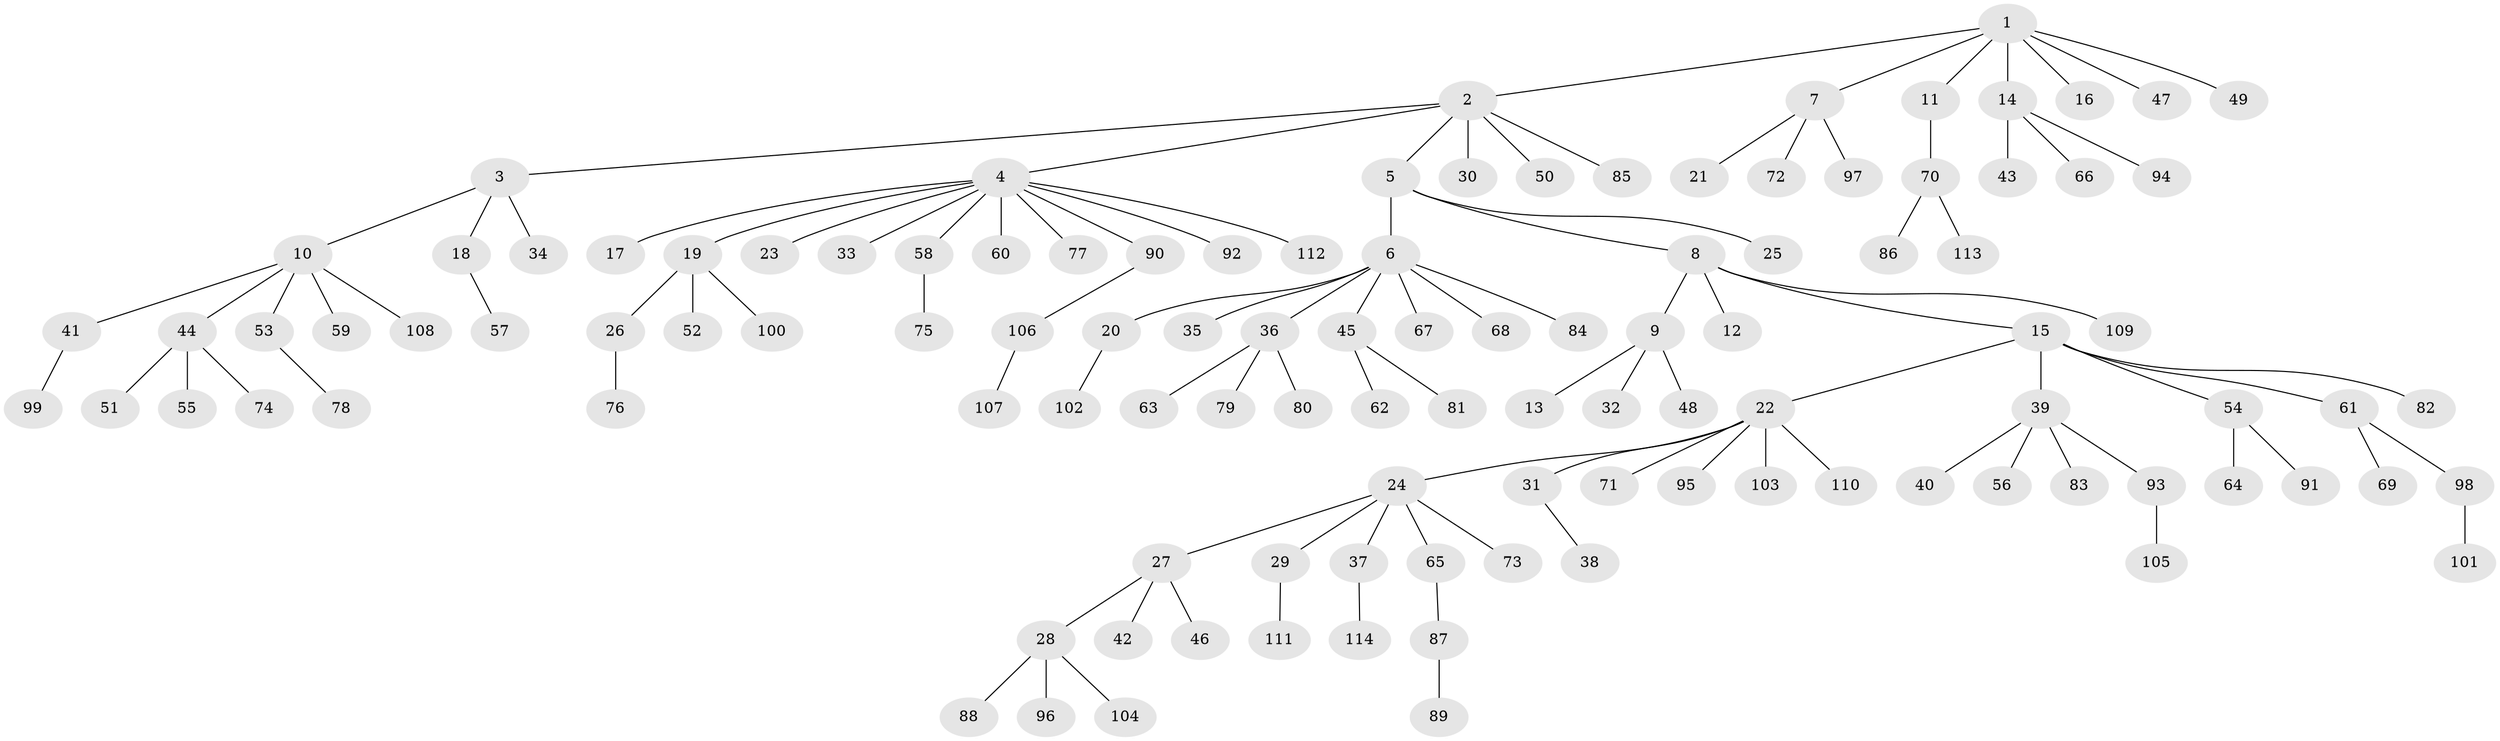 // Generated by graph-tools (version 1.1) at 2025/14/03/09/25 04:14:46]
// undirected, 114 vertices, 113 edges
graph export_dot {
graph [start="1"]
  node [color=gray90,style=filled];
  1;
  2;
  3;
  4;
  5;
  6;
  7;
  8;
  9;
  10;
  11;
  12;
  13;
  14;
  15;
  16;
  17;
  18;
  19;
  20;
  21;
  22;
  23;
  24;
  25;
  26;
  27;
  28;
  29;
  30;
  31;
  32;
  33;
  34;
  35;
  36;
  37;
  38;
  39;
  40;
  41;
  42;
  43;
  44;
  45;
  46;
  47;
  48;
  49;
  50;
  51;
  52;
  53;
  54;
  55;
  56;
  57;
  58;
  59;
  60;
  61;
  62;
  63;
  64;
  65;
  66;
  67;
  68;
  69;
  70;
  71;
  72;
  73;
  74;
  75;
  76;
  77;
  78;
  79;
  80;
  81;
  82;
  83;
  84;
  85;
  86;
  87;
  88;
  89;
  90;
  91;
  92;
  93;
  94;
  95;
  96;
  97;
  98;
  99;
  100;
  101;
  102;
  103;
  104;
  105;
  106;
  107;
  108;
  109;
  110;
  111;
  112;
  113;
  114;
  1 -- 2;
  1 -- 7;
  1 -- 11;
  1 -- 14;
  1 -- 16;
  1 -- 47;
  1 -- 49;
  2 -- 3;
  2 -- 4;
  2 -- 5;
  2 -- 30;
  2 -- 50;
  2 -- 85;
  3 -- 10;
  3 -- 18;
  3 -- 34;
  4 -- 17;
  4 -- 19;
  4 -- 23;
  4 -- 33;
  4 -- 58;
  4 -- 60;
  4 -- 77;
  4 -- 90;
  4 -- 92;
  4 -- 112;
  5 -- 6;
  5 -- 8;
  5 -- 25;
  6 -- 20;
  6 -- 35;
  6 -- 36;
  6 -- 45;
  6 -- 67;
  6 -- 68;
  6 -- 84;
  7 -- 21;
  7 -- 72;
  7 -- 97;
  8 -- 9;
  8 -- 12;
  8 -- 15;
  8 -- 109;
  9 -- 13;
  9 -- 32;
  9 -- 48;
  10 -- 41;
  10 -- 44;
  10 -- 53;
  10 -- 59;
  10 -- 108;
  11 -- 70;
  14 -- 43;
  14 -- 66;
  14 -- 94;
  15 -- 22;
  15 -- 39;
  15 -- 54;
  15 -- 61;
  15 -- 82;
  18 -- 57;
  19 -- 26;
  19 -- 52;
  19 -- 100;
  20 -- 102;
  22 -- 24;
  22 -- 31;
  22 -- 71;
  22 -- 95;
  22 -- 103;
  22 -- 110;
  24 -- 27;
  24 -- 29;
  24 -- 37;
  24 -- 65;
  24 -- 73;
  26 -- 76;
  27 -- 28;
  27 -- 42;
  27 -- 46;
  28 -- 88;
  28 -- 96;
  28 -- 104;
  29 -- 111;
  31 -- 38;
  36 -- 63;
  36 -- 79;
  36 -- 80;
  37 -- 114;
  39 -- 40;
  39 -- 56;
  39 -- 83;
  39 -- 93;
  41 -- 99;
  44 -- 51;
  44 -- 55;
  44 -- 74;
  45 -- 62;
  45 -- 81;
  53 -- 78;
  54 -- 64;
  54 -- 91;
  58 -- 75;
  61 -- 69;
  61 -- 98;
  65 -- 87;
  70 -- 86;
  70 -- 113;
  87 -- 89;
  90 -- 106;
  93 -- 105;
  98 -- 101;
  106 -- 107;
}
